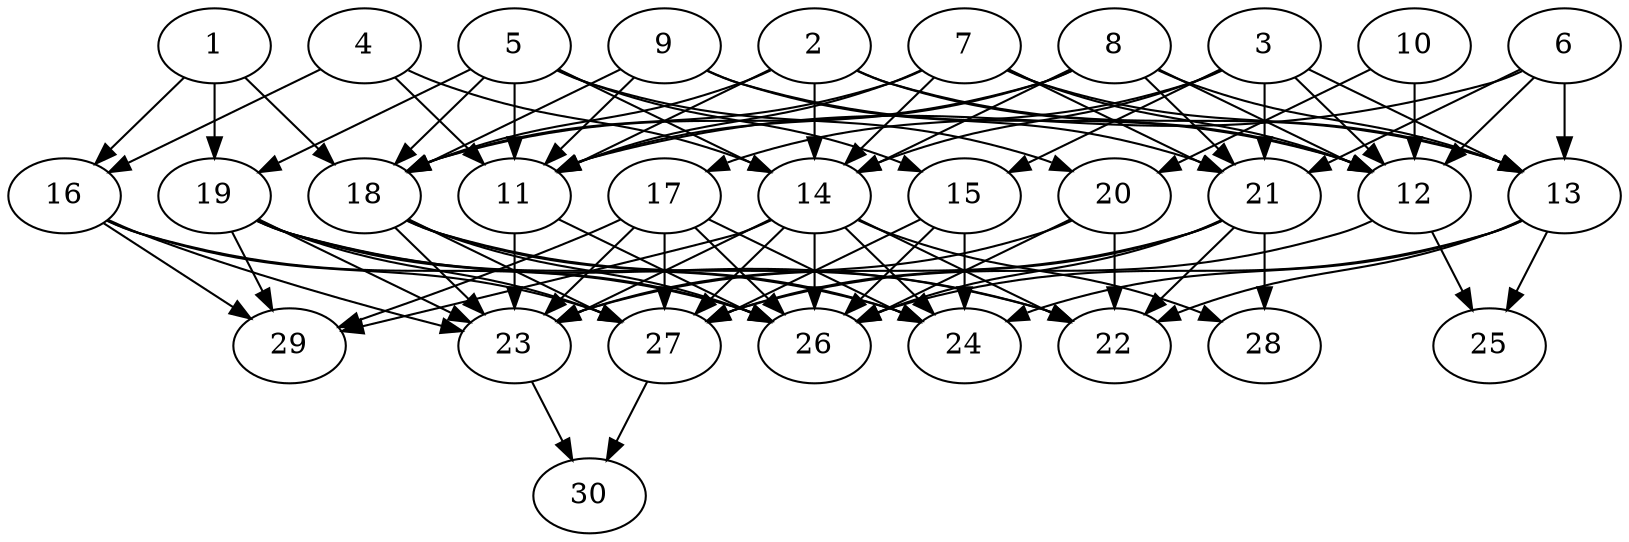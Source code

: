 // DAG automatically generated by daggen at Thu Oct  3 14:04:19 2019
// ./daggen --dot -n 30 --ccr 0.4 --fat 0.7 --regular 0.5 --density 0.9 --mindata 5242880 --maxdata 52428800 
digraph G {
  1 [size="60753920", alpha="0.01", expect_size="24301568"] 
  1 -> 16 [size ="24301568"]
  1 -> 18 [size ="24301568"]
  1 -> 19 [size ="24301568"]
  2 [size="17203200", alpha="0.03", expect_size="6881280"] 
  2 -> 11 [size ="6881280"]
  2 -> 12 [size ="6881280"]
  2 -> 13 [size ="6881280"]
  2 -> 14 [size ="6881280"]
  2 -> 18 [size ="6881280"]
  3 [size="105512960", alpha="0.20", expect_size="42205184"] 
  3 -> 12 [size ="42205184"]
  3 -> 13 [size ="42205184"]
  3 -> 14 [size ="42205184"]
  3 -> 15 [size ="42205184"]
  3 -> 17 [size ="42205184"]
  3 -> 21 [size ="42205184"]
  4 [size="96683520", alpha="0.12", expect_size="38673408"] 
  4 -> 11 [size ="38673408"]
  4 -> 14 [size ="38673408"]
  4 -> 16 [size ="38673408"]
  5 [size="127477760", alpha="0.10", expect_size="50991104"] 
  5 -> 11 [size ="50991104"]
  5 -> 14 [size ="50991104"]
  5 -> 15 [size ="50991104"]
  5 -> 18 [size ="50991104"]
  5 -> 19 [size ="50991104"]
  5 -> 20 [size ="50991104"]
  6 [size="129856000", alpha="0.09", expect_size="51942400"] 
  6 -> 11 [size ="51942400"]
  6 -> 12 [size ="51942400"]
  6 -> 13 [size ="51942400"]
  6 -> 21 [size ="51942400"]
  7 [size="64829440", alpha="0.03", expect_size="25931776"] 
  7 -> 11 [size ="25931776"]
  7 -> 12 [size ="25931776"]
  7 -> 13 [size ="25931776"]
  7 -> 14 [size ="25931776"]
  7 -> 18 [size ="25931776"]
  7 -> 21 [size ="25931776"]
  8 [size="33771520", alpha="0.03", expect_size="13508608"] 
  8 -> 11 [size ="13508608"]
  8 -> 12 [size ="13508608"]
  8 -> 13 [size ="13508608"]
  8 -> 14 [size ="13508608"]
  8 -> 18 [size ="13508608"]
  8 -> 21 [size ="13508608"]
  9 [size="33653760", alpha="0.08", expect_size="13461504"] 
  9 -> 11 [size ="13461504"]
  9 -> 12 [size ="13461504"]
  9 -> 18 [size ="13461504"]
  9 -> 21 [size ="13461504"]
  10 [size="96143360", alpha="0.14", expect_size="38457344"] 
  10 -> 12 [size ="38457344"]
  10 -> 20 [size ="38457344"]
  11 [size="62138880", alpha="0.18", expect_size="24855552"] 
  11 -> 23 [size ="24855552"]
  11 -> 26 [size ="24855552"]
  12 [size="67107840", alpha="0.14", expect_size="26843136"] 
  12 -> 25 [size ="26843136"]
  12 -> 27 [size ="26843136"]
  13 [size="84167680", alpha="0.11", expect_size="33667072"] 
  13 -> 22 [size ="33667072"]
  13 -> 24 [size ="33667072"]
  13 -> 25 [size ="33667072"]
  13 -> 26 [size ="33667072"]
  14 [size="82296320", alpha="0.08", expect_size="32918528"] 
  14 -> 22 [size ="32918528"]
  14 -> 23 [size ="32918528"]
  14 -> 24 [size ="32918528"]
  14 -> 26 [size ="32918528"]
  14 -> 27 [size ="32918528"]
  14 -> 28 [size ="32918528"]
  14 -> 29 [size ="32918528"]
  15 [size="33548800", alpha="0.11", expect_size="13419520"] 
  15 -> 24 [size ="13419520"]
  15 -> 26 [size ="13419520"]
  15 -> 27 [size ="13419520"]
  16 [size="94730240", alpha="0.09", expect_size="37892096"] 
  16 -> 23 [size ="37892096"]
  16 -> 26 [size ="37892096"]
  16 -> 27 [size ="37892096"]
  16 -> 29 [size ="37892096"]
  17 [size="32222720", alpha="0.04", expect_size="12889088"] 
  17 -> 23 [size ="12889088"]
  17 -> 24 [size ="12889088"]
  17 -> 26 [size ="12889088"]
  17 -> 27 [size ="12889088"]
  17 -> 29 [size ="12889088"]
  18 [size="48189440", alpha="0.12", expect_size="19275776"] 
  18 -> 22 [size ="19275776"]
  18 -> 23 [size ="19275776"]
  18 -> 24 [size ="19275776"]
  18 -> 26 [size ="19275776"]
  18 -> 27 [size ="19275776"]
  19 [size="64071680", alpha="0.00", expect_size="25628672"] 
  19 -> 22 [size ="25628672"]
  19 -> 23 [size ="25628672"]
  19 -> 24 [size ="25628672"]
  19 -> 26 [size ="25628672"]
  19 -> 27 [size ="25628672"]
  19 -> 29 [size ="25628672"]
  20 [size="113446400", alpha="0.02", expect_size="45378560"] 
  20 -> 22 [size ="45378560"]
  20 -> 23 [size ="45378560"]
  20 -> 26 [size ="45378560"]
  21 [size="80729600", alpha="0.13", expect_size="32291840"] 
  21 -> 22 [size ="32291840"]
  21 -> 23 [size ="32291840"]
  21 -> 26 [size ="32291840"]
  21 -> 27 [size ="32291840"]
  21 -> 28 [size ="32291840"]
  22 [size="70064640", alpha="0.03", expect_size="28025856"] 
  23 [size="35330560", alpha="0.10", expect_size="14132224"] 
  23 -> 30 [size ="14132224"]
  24 [size="101731840", alpha="0.11", expect_size="40692736"] 
  25 [size="31395840", alpha="0.11", expect_size="12558336"] 
  26 [size="94126080", alpha="0.11", expect_size="37650432"] 
  27 [size="32061440", alpha="0.19", expect_size="12824576"] 
  27 -> 30 [size ="12824576"]
  28 [size="57838080", alpha="0.11", expect_size="23135232"] 
  29 [size="128847360", alpha="0.07", expect_size="51538944"] 
  30 [size="130503680", alpha="0.17", expect_size="52201472"] 
}
